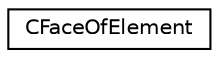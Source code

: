 digraph "Graphical Class Hierarchy"
{
 // LATEX_PDF_SIZE
  edge [fontname="Helvetica",fontsize="10",labelfontname="Helvetica",labelfontsize="10"];
  node [fontname="Helvetica",fontsize="10",shape=record];
  rankdir="LR";
  Node0 [label="CFaceOfElement",height=0.2,width=0.4,color="black", fillcolor="white", style="filled",URL="$classCFaceOfElement.html",tooltip="Class used in the partitioning of the FEM grid as well as the building of the faces of DG...."];
}
